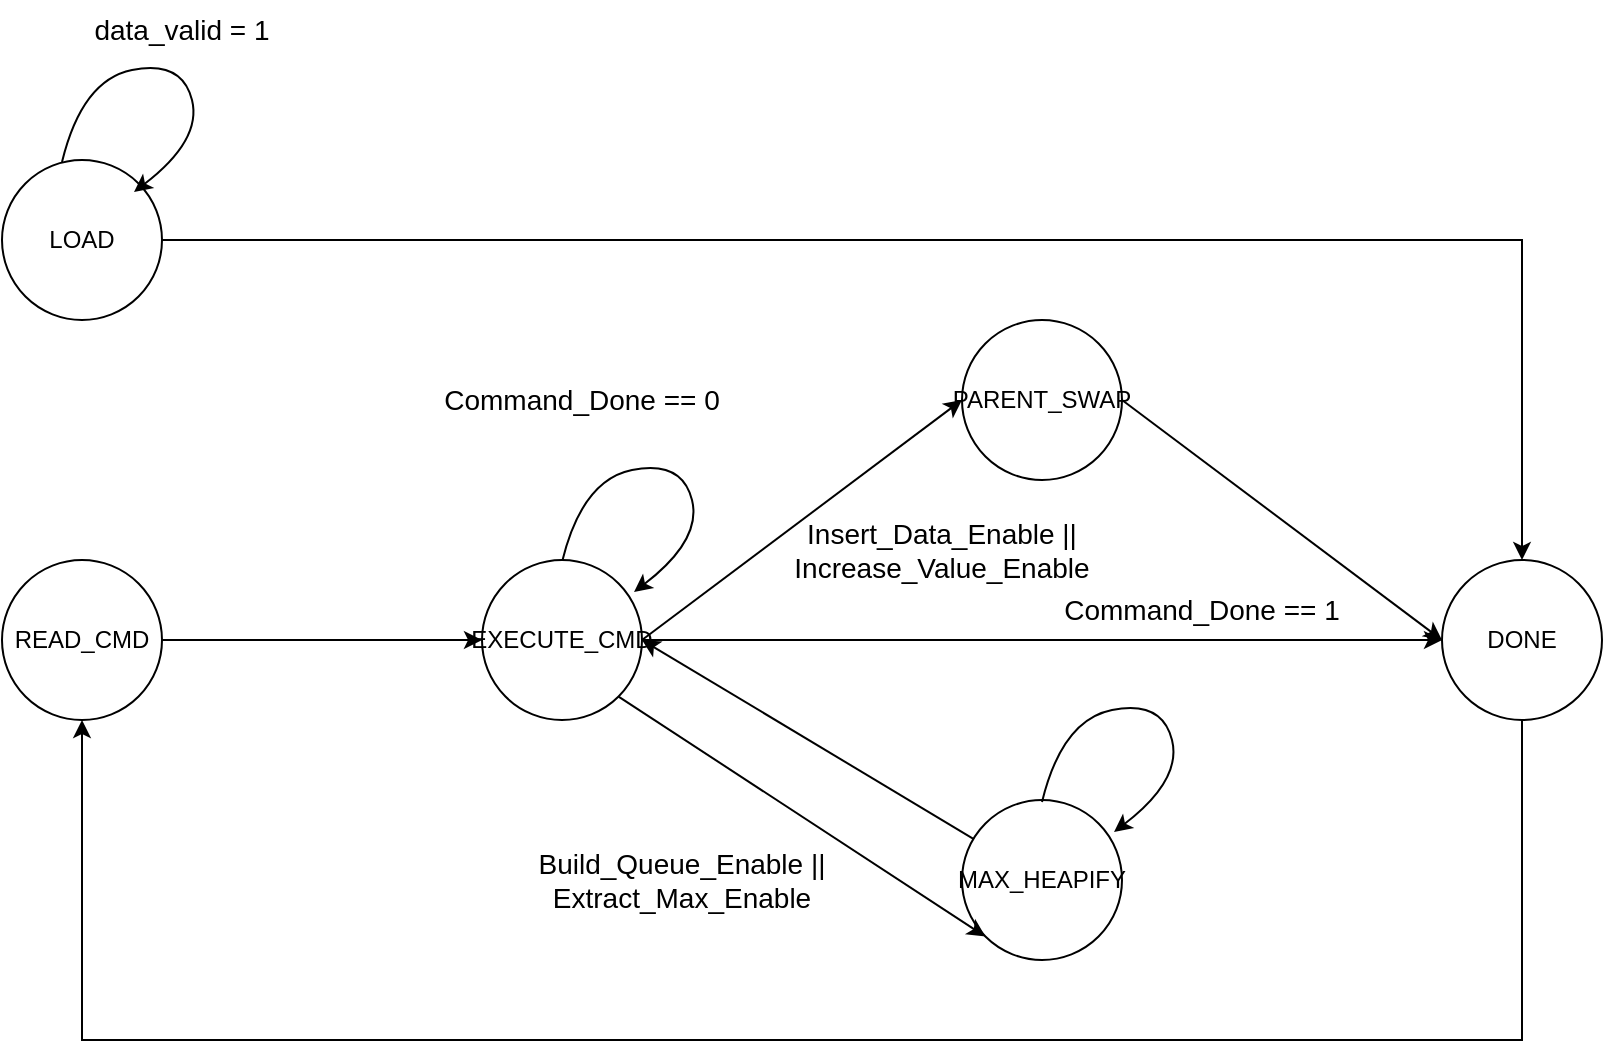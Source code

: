 <mxfile version="24.2.5" type="device">
  <diagram name="Page-1" id="sQSzlT0UaLFm5AQuz467">
    <mxGraphModel dx="1235" dy="731" grid="1" gridSize="10" guides="1" tooltips="1" connect="1" arrows="1" fold="1" page="1" pageScale="1" pageWidth="827" pageHeight="1169" math="0" shadow="0">
      <root>
        <mxCell id="0" />
        <mxCell id="1" parent="0" />
        <mxCell id="I-GEz66fSVdPfn5yzrGn-12" value="READ_CMD" style="ellipse;whiteSpace=wrap;html=1;aspect=fixed;" parent="1" vertex="1">
          <mxGeometry y="560" width="80" height="80" as="geometry" />
        </mxCell>
        <mxCell id="INPz9ggbqZ58-L_OwOeU-11" style="edgeStyle=orthogonalEdgeStyle;rounded=0;orthogonalLoop=1;jettySize=auto;html=1;exitX=0.5;exitY=1;exitDx=0;exitDy=0;entryX=0.5;entryY=1;entryDx=0;entryDy=0;" edge="1" parent="1" source="I-GEz66fSVdPfn5yzrGn-13" target="I-GEz66fSVdPfn5yzrGn-12">
          <mxGeometry relative="1" as="geometry">
            <Array as="points">
              <mxPoint x="760" y="800" />
              <mxPoint x="40" y="800" />
            </Array>
          </mxGeometry>
        </mxCell>
        <mxCell id="I-GEz66fSVdPfn5yzrGn-13" value="DONE" style="ellipse;whiteSpace=wrap;html=1;aspect=fixed;" parent="1" vertex="1">
          <mxGeometry x="720" y="560" width="80" height="80" as="geometry" />
        </mxCell>
        <mxCell id="I-GEz66fSVdPfn5yzrGn-21" value="LOAD" style="ellipse;whiteSpace=wrap;html=1;aspect=fixed;" parent="1" vertex="1">
          <mxGeometry y="360" width="80" height="80" as="geometry" />
        </mxCell>
        <mxCell id="I-GEz66fSVdPfn5yzrGn-22" value="" style="curved=1;endArrow=classic;html=1;rounded=0;exitX=0.5;exitY=0;exitDx=0;exitDy=0;entryX=0.946;entryY=0.19;entryDx=0;entryDy=0;entryPerimeter=0;strokeColor=default;flowAnimation=0;" parent="1" edge="1">
          <mxGeometry width="50" height="50" relative="1" as="geometry">
            <mxPoint x="280" y="561" as="sourcePoint" />
            <mxPoint x="316" y="576" as="targetPoint" />
            <Array as="points">
              <mxPoint x="290" y="520" />
              <mxPoint x="340" y="510" />
              <mxPoint x="350" y="550" />
            </Array>
          </mxGeometry>
        </mxCell>
        <mxCell id="4EY_373zwKAVODNDGnPV-1" value="EXECUTE_CMD" style="ellipse;whiteSpace=wrap;html=1;aspect=fixed;" parent="1" vertex="1">
          <mxGeometry x="240" y="560" width="80" height="80" as="geometry" />
        </mxCell>
        <mxCell id="4EY_373zwKAVODNDGnPV-3" value="" style="endArrow=classic;html=1;rounded=0;exitX=1;exitY=0.5;exitDx=0;exitDy=0;entryX=0;entryY=0.5;entryDx=0;entryDy=0;" parent="1" source="I-GEz66fSVdPfn5yzrGn-12" target="4EY_373zwKAVODNDGnPV-1" edge="1">
          <mxGeometry width="50" height="50" relative="1" as="geometry">
            <mxPoint x="360" y="620" as="sourcePoint" />
            <mxPoint x="410" y="570" as="targetPoint" />
          </mxGeometry>
        </mxCell>
        <mxCell id="4EY_373zwKAVODNDGnPV-5" value="" style="endArrow=classic;html=1;rounded=0;exitX=1;exitY=0.5;exitDx=0;exitDy=0;entryX=0.5;entryY=0;entryDx=0;entryDy=0;" parent="1" source="I-GEz66fSVdPfn5yzrGn-21" target="I-GEz66fSVdPfn5yzrGn-13" edge="1">
          <mxGeometry width="50" height="50" relative="1" as="geometry">
            <mxPoint x="130" y="610" as="sourcePoint" />
            <mxPoint x="250" y="610" as="targetPoint" />
            <Array as="points">
              <mxPoint x="760" y="400" />
            </Array>
          </mxGeometry>
        </mxCell>
        <mxCell id="4EY_373zwKAVODNDGnPV-8" value="" style="endArrow=classic;html=1;rounded=0;exitX=1;exitY=0.5;exitDx=0;exitDy=0;entryX=0;entryY=0.5;entryDx=0;entryDy=0;" parent="1" source="4EY_373zwKAVODNDGnPV-1" target="INPz9ggbqZ58-L_OwOeU-1" edge="1">
          <mxGeometry width="50" height="50" relative="1" as="geometry">
            <mxPoint x="320" y="600" as="sourcePoint" />
            <mxPoint x="440" y="600" as="targetPoint" />
          </mxGeometry>
        </mxCell>
        <mxCell id="4EY_373zwKAVODNDGnPV-9" value="" style="curved=1;endArrow=classic;html=1;rounded=0;exitX=0.5;exitY=0;exitDx=0;exitDy=0;entryX=0.946;entryY=0.19;entryDx=0;entryDy=0;entryPerimeter=0;strokeColor=default;flowAnimation=0;" parent="1" edge="1">
          <mxGeometry width="50" height="50" relative="1" as="geometry">
            <mxPoint x="30" y="361" as="sourcePoint" />
            <mxPoint x="66" y="376" as="targetPoint" />
            <Array as="points">
              <mxPoint x="40" y="320" />
              <mxPoint x="90" y="310" />
              <mxPoint x="100" y="350" />
            </Array>
          </mxGeometry>
        </mxCell>
        <mxCell id="INPz9ggbqZ58-L_OwOeU-1" value="PARENT_SWAP" style="ellipse;whiteSpace=wrap;html=1;aspect=fixed;" vertex="1" parent="1">
          <mxGeometry x="480" y="440" width="80" height="80" as="geometry" />
        </mxCell>
        <mxCell id="INPz9ggbqZ58-L_OwOeU-2" value="MAX_HEAPIFY" style="ellipse;whiteSpace=wrap;html=1;aspect=fixed;" vertex="1" parent="1">
          <mxGeometry x="480" y="680" width="80" height="80" as="geometry" />
        </mxCell>
        <mxCell id="INPz9ggbqZ58-L_OwOeU-3" value="" style="endArrow=classic;html=1;rounded=0;exitX=1;exitY=1;exitDx=0;exitDy=0;entryX=0;entryY=1;entryDx=0;entryDy=0;" edge="1" parent="1" source="4EY_373zwKAVODNDGnPV-1" target="INPz9ggbqZ58-L_OwOeU-2">
          <mxGeometry width="50" height="50" relative="1" as="geometry">
            <mxPoint x="330" y="610" as="sourcePoint" />
            <mxPoint x="490" y="490" as="targetPoint" />
          </mxGeometry>
        </mxCell>
        <mxCell id="INPz9ggbqZ58-L_OwOeU-4" value="" style="endArrow=classic;html=1;rounded=0;exitX=1;exitY=0.5;exitDx=0;exitDy=0;entryX=0;entryY=0.5;entryDx=0;entryDy=0;" edge="1" parent="1">
          <mxGeometry width="50" height="50" relative="1" as="geometry">
            <mxPoint x="560" y="480" as="sourcePoint" />
            <mxPoint x="720" y="600" as="targetPoint" />
          </mxGeometry>
        </mxCell>
        <mxCell id="INPz9ggbqZ58-L_OwOeU-6" value="" style="curved=1;endArrow=classic;html=1;rounded=0;exitX=0.5;exitY=0;exitDx=0;exitDy=0;entryX=0.946;entryY=0.19;entryDx=0;entryDy=0;entryPerimeter=0;strokeColor=default;flowAnimation=0;" edge="1" parent="1">
          <mxGeometry width="50" height="50" relative="1" as="geometry">
            <mxPoint x="520" y="681" as="sourcePoint" />
            <mxPoint x="556" y="696" as="targetPoint" />
            <Array as="points">
              <mxPoint x="530" y="640" />
              <mxPoint x="580" y="630" />
              <mxPoint x="590" y="670" />
            </Array>
          </mxGeometry>
        </mxCell>
        <mxCell id="INPz9ggbqZ58-L_OwOeU-7" value="" style="endArrow=classic;html=1;rounded=0;entryX=1;entryY=0.5;entryDx=0;entryDy=0;" edge="1" parent="1" source="INPz9ggbqZ58-L_OwOeU-2" target="4EY_373zwKAVODNDGnPV-1">
          <mxGeometry width="50" height="50" relative="1" as="geometry">
            <mxPoint x="318" y="638" as="sourcePoint" />
            <mxPoint x="502" y="758" as="targetPoint" />
          </mxGeometry>
        </mxCell>
        <mxCell id="INPz9ggbqZ58-L_OwOeU-8" value="&lt;font style=&quot;font-size: 14px;&quot;&gt;data_valid = 1&lt;/font&gt;" style="text;html=1;align=center;verticalAlign=middle;whiteSpace=wrap;rounded=0;" vertex="1" parent="1">
          <mxGeometry y="280" width="180" height="30" as="geometry" />
        </mxCell>
        <mxCell id="INPz9ggbqZ58-L_OwOeU-9" value="&lt;font style=&quot;font-size: 14px;&quot;&gt;Command_Done == 0&lt;/font&gt;" style="text;html=1;align=center;verticalAlign=middle;whiteSpace=wrap;rounded=0;" vertex="1" parent="1">
          <mxGeometry x="200" y="465" width="180" height="30" as="geometry" />
        </mxCell>
        <mxCell id="INPz9ggbqZ58-L_OwOeU-12" value="&lt;font style=&quot;font-size: 14px;&quot;&gt;Insert_Data_Enable || Increase_Value_Enable&lt;/font&gt;" style="text;html=1;align=center;verticalAlign=middle;whiteSpace=wrap;rounded=0;" vertex="1" parent="1">
          <mxGeometry x="380" y="540" width="180" height="30" as="geometry" />
        </mxCell>
        <mxCell id="INPz9ggbqZ58-L_OwOeU-14" value="" style="endArrow=classic;html=1;rounded=0;exitX=1;exitY=0.5;exitDx=0;exitDy=0;" edge="1" parent="1" source="4EY_373zwKAVODNDGnPV-1">
          <mxGeometry width="50" height="50" relative="1" as="geometry">
            <mxPoint x="570" y="490" as="sourcePoint" />
            <mxPoint x="720" y="600" as="targetPoint" />
          </mxGeometry>
        </mxCell>
        <mxCell id="INPz9ggbqZ58-L_OwOeU-15" value="&lt;font style=&quot;font-size: 14px;&quot;&gt;Command_Done == 1&lt;/font&gt;" style="text;html=1;align=center;verticalAlign=middle;whiteSpace=wrap;rounded=0;" vertex="1" parent="1">
          <mxGeometry x="510" y="570" width="180" height="30" as="geometry" />
        </mxCell>
        <mxCell id="INPz9ggbqZ58-L_OwOeU-18" value="&lt;font style=&quot;font-size: 14px;&quot;&gt;Build_Queue_Enable || Extract_Max_Enable&lt;/font&gt;" style="text;html=1;align=center;verticalAlign=middle;whiteSpace=wrap;rounded=0;" vertex="1" parent="1">
          <mxGeometry x="250" y="705" width="180" height="30" as="geometry" />
        </mxCell>
      </root>
    </mxGraphModel>
  </diagram>
</mxfile>
